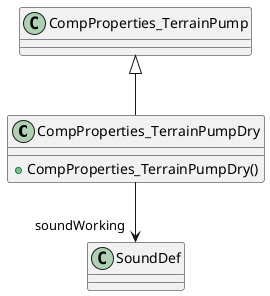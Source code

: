 @startuml
class CompProperties_TerrainPumpDry {
    + CompProperties_TerrainPumpDry()
}
CompProperties_TerrainPump <|-- CompProperties_TerrainPumpDry
CompProperties_TerrainPumpDry --> "soundWorking" SoundDef
@enduml
